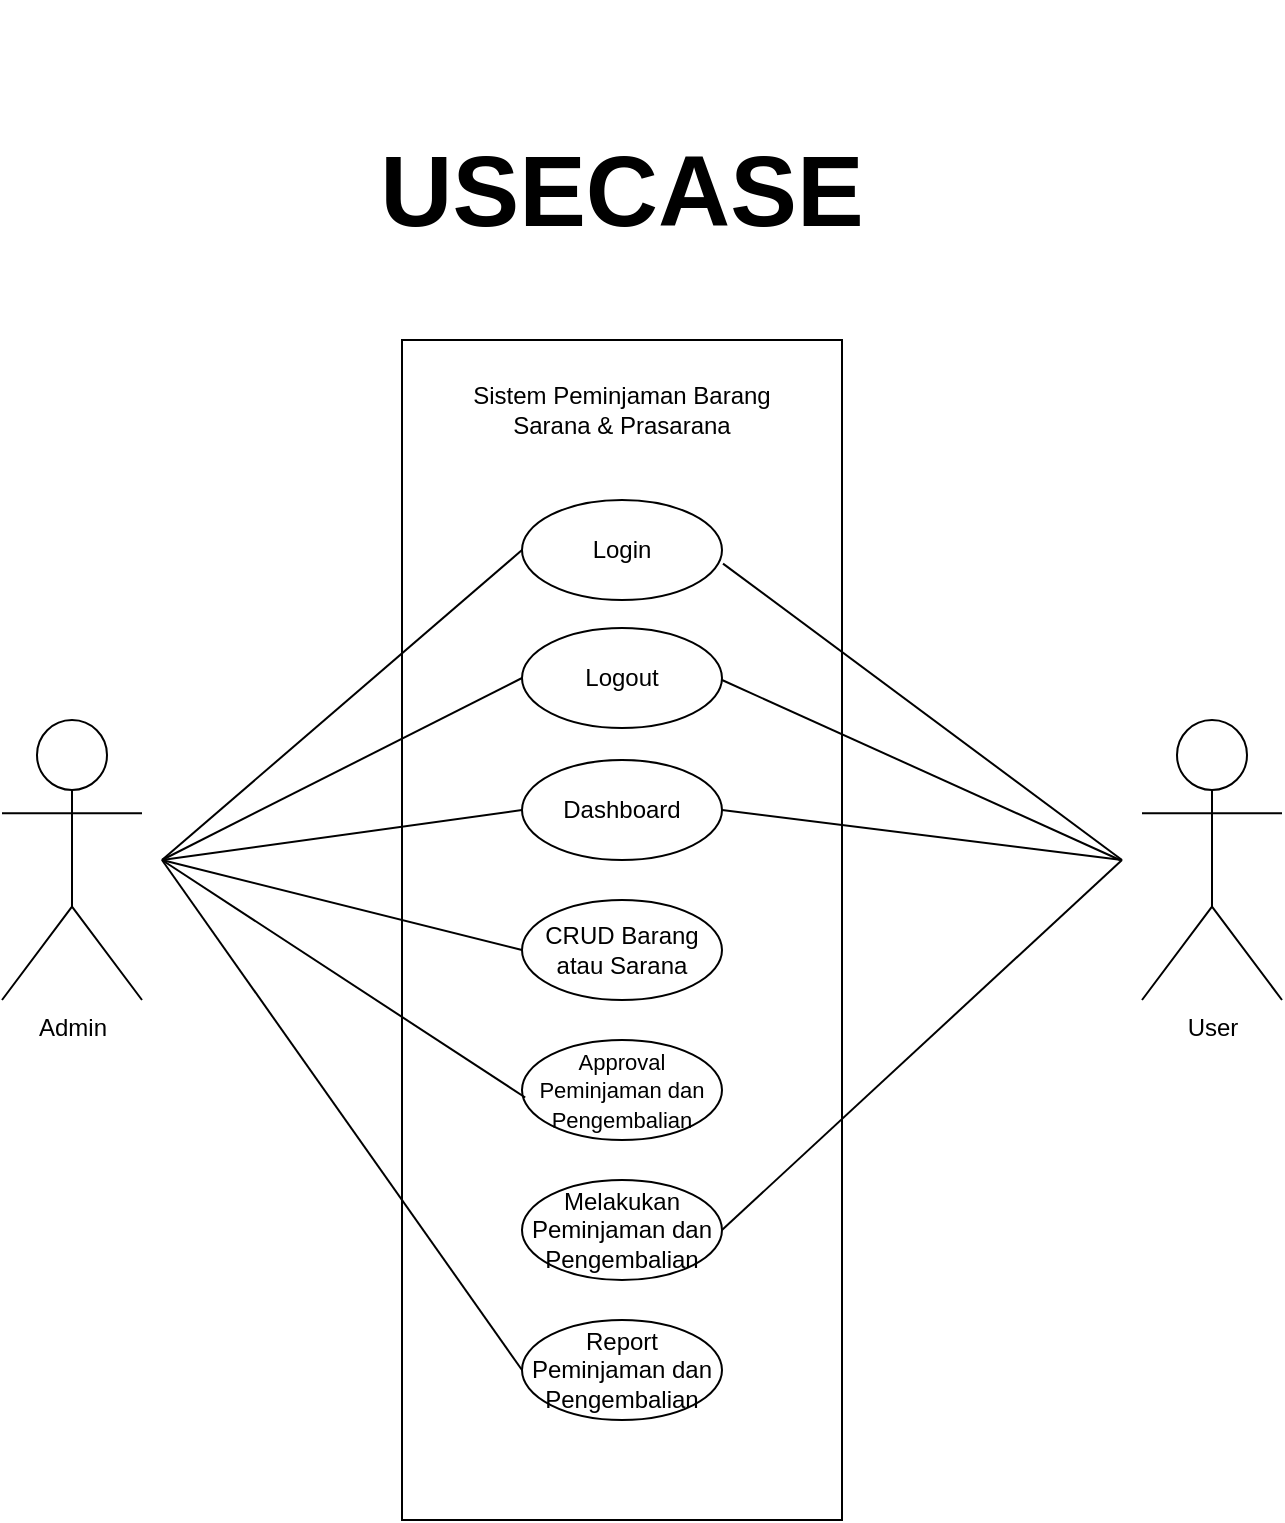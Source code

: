 <mxfile version="27.0.6">
  <diagram name="Page-1" id="htJywXLXoLbZmV3sRL7C">
    <mxGraphModel grid="1" page="1" gridSize="10" guides="1" tooltips="1" connect="1" arrows="1" fold="1" pageScale="1" pageWidth="3000" pageHeight="3000" math="0" shadow="0">
      <root>
        <mxCell id="0" />
        <mxCell id="1" parent="0" />
        <mxCell id="W8iSTeVfT7IdS4T9xsOR-1" value="" style="html=1;whiteSpace=wrap;" vertex="1" parent="1">
          <mxGeometry x="670" y="270" width="220" height="590" as="geometry" />
        </mxCell>
        <mxCell id="W8iSTeVfT7IdS4T9xsOR-2" value="Sistem Peminjaman Barang Sarana &amp;amp; Prasarana" style="text;strokeColor=none;align=center;fillColor=none;html=1;verticalAlign=middle;whiteSpace=wrap;rounded=0;" vertex="1" parent="1">
          <mxGeometry x="700" y="290" width="160" height="30" as="geometry" />
        </mxCell>
        <mxCell id="W8iSTeVfT7IdS4T9xsOR-3" value="Login" style="ellipse;whiteSpace=wrap;html=1;" vertex="1" parent="1">
          <mxGeometry x="730" y="350" width="100" height="50" as="geometry" />
        </mxCell>
        <mxCell id="W8iSTeVfT7IdS4T9xsOR-4" value="Logout" style="ellipse;whiteSpace=wrap;html=1;" vertex="1" parent="1">
          <mxGeometry x="730" y="414" width="100" height="50" as="geometry" />
        </mxCell>
        <mxCell id="W8iSTeVfT7IdS4T9xsOR-5" value="Dashboard" style="ellipse;whiteSpace=wrap;html=1;" vertex="1" parent="1">
          <mxGeometry x="730" y="480" width="100" height="50" as="geometry" />
        </mxCell>
        <mxCell id="W8iSTeVfT7IdS4T9xsOR-6" value="CRUD Barang&lt;div&gt;atau Sarana&lt;/div&gt;" style="ellipse;whiteSpace=wrap;html=1;" vertex="1" parent="1">
          <mxGeometry x="730" y="550" width="100" height="50" as="geometry" />
        </mxCell>
        <mxCell id="W8iSTeVfT7IdS4T9xsOR-7" value="&lt;font style=&quot;font-size: 11px;&quot;&gt;Approval Peminjaman dan Pengembalian&lt;/font&gt;" style="ellipse;whiteSpace=wrap;html=1;" vertex="1" parent="1">
          <mxGeometry x="730" y="620" width="100" height="50" as="geometry" />
        </mxCell>
        <mxCell id="W8iSTeVfT7IdS4T9xsOR-8" value="Melakukan Peminjaman dan Pengembalian" style="ellipse;whiteSpace=wrap;html=1;" vertex="1" parent="1">
          <mxGeometry x="730" y="690" width="100" height="50" as="geometry" />
        </mxCell>
        <mxCell id="W8iSTeVfT7IdS4T9xsOR-9" value="Report Peminjaman dan Pengembalian" style="ellipse;whiteSpace=wrap;html=1;" vertex="1" parent="1">
          <mxGeometry x="730" y="760" width="100" height="50" as="geometry" />
        </mxCell>
        <mxCell id="W8iSTeVfT7IdS4T9xsOR-10" value="User" style="shape=umlActor;verticalLabelPosition=bottom;verticalAlign=top;html=1;" vertex="1" parent="1">
          <mxGeometry x="1040" y="460" width="70" height="140" as="geometry" />
        </mxCell>
        <mxCell id="W8iSTeVfT7IdS4T9xsOR-11" value="Admin" style="shape=umlActor;verticalLabelPosition=bottom;verticalAlign=top;html=1;" vertex="1" parent="1">
          <mxGeometry x="470" y="460" width="70" height="140" as="geometry" />
        </mxCell>
        <mxCell id="W8iSTeVfT7IdS4T9xsOR-12" value="" style="endArrow=none;html=1;rounded=0;entryX=0.5;entryY=1;entryDx=0;entryDy=0;exitX=0;exitY=0.5;exitDx=0;exitDy=0;" edge="1" parent="1" source="W8iSTeVfT7IdS4T9xsOR-3">
          <mxGeometry relative="1" as="geometry">
            <mxPoint x="650" y="700" as="sourcePoint" />
            <mxPoint x="550" y="530" as="targetPoint" />
          </mxGeometry>
        </mxCell>
        <mxCell id="W8iSTeVfT7IdS4T9xsOR-13" value="" style="endArrow=none;html=1;rounded=0;exitX=0;exitY=0.5;exitDx=0;exitDy=0;" edge="1" parent="1" source="W8iSTeVfT7IdS4T9xsOR-4">
          <mxGeometry relative="1" as="geometry">
            <mxPoint x="750" y="540" as="sourcePoint" />
            <mxPoint x="550" y="530" as="targetPoint" />
          </mxGeometry>
        </mxCell>
        <mxCell id="W8iSTeVfT7IdS4T9xsOR-14" value="" style="endArrow=none;html=1;rounded=0;exitX=0;exitY=0.5;exitDx=0;exitDy=0;" edge="1" parent="1" source="W8iSTeVfT7IdS4T9xsOR-5">
          <mxGeometry relative="1" as="geometry">
            <mxPoint x="770" y="550" as="sourcePoint" />
            <mxPoint x="550" y="530" as="targetPoint" />
          </mxGeometry>
        </mxCell>
        <mxCell id="W8iSTeVfT7IdS4T9xsOR-15" value="" style="endArrow=none;html=1;rounded=0;exitX=0;exitY=0.5;exitDx=0;exitDy=0;" edge="1" parent="1" source="W8iSTeVfT7IdS4T9xsOR-6">
          <mxGeometry relative="1" as="geometry">
            <mxPoint x="730" y="640" as="sourcePoint" />
            <mxPoint x="550" y="530" as="targetPoint" />
          </mxGeometry>
        </mxCell>
        <mxCell id="W8iSTeVfT7IdS4T9xsOR-16" value="" style="endArrow=none;html=1;rounded=0;exitX=0.016;exitY=0.575;exitDx=0;exitDy=0;exitPerimeter=0;" edge="1" parent="1" source="W8iSTeVfT7IdS4T9xsOR-7">
          <mxGeometry relative="1" as="geometry">
            <mxPoint x="780" y="670" as="sourcePoint" />
            <mxPoint x="550" y="530" as="targetPoint" />
          </mxGeometry>
        </mxCell>
        <mxCell id="W8iSTeVfT7IdS4T9xsOR-17" value="" style="endArrow=none;html=1;rounded=0;exitX=0;exitY=0.5;exitDx=0;exitDy=0;" edge="1" parent="1" source="W8iSTeVfT7IdS4T9xsOR-9">
          <mxGeometry relative="1" as="geometry">
            <mxPoint x="770" y="690" as="sourcePoint" />
            <mxPoint x="550" y="530" as="targetPoint" />
          </mxGeometry>
        </mxCell>
        <mxCell id="W8iSTeVfT7IdS4T9xsOR-18" value="" style="endArrow=none;html=1;rounded=0;entryX=1.005;entryY=0.636;entryDx=0;entryDy=0;entryPerimeter=0;" edge="1" parent="1" target="W8iSTeVfT7IdS4T9xsOR-3">
          <mxGeometry relative="1" as="geometry">
            <mxPoint x="1030" y="530" as="sourcePoint" />
            <mxPoint x="990" y="665" as="targetPoint" />
          </mxGeometry>
        </mxCell>
        <mxCell id="W8iSTeVfT7IdS4T9xsOR-19" value="" style="endArrow=none;html=1;rounded=0;entryX=1.005;entryY=0.636;entryDx=0;entryDy=0;entryPerimeter=0;" edge="1" parent="1">
          <mxGeometry relative="1" as="geometry">
            <mxPoint x="1029" y="530" as="sourcePoint" />
            <mxPoint x="830" y="440" as="targetPoint" />
          </mxGeometry>
        </mxCell>
        <mxCell id="W8iSTeVfT7IdS4T9xsOR-20" value="" style="endArrow=none;html=1;rounded=0;entryX=1;entryY=0.5;entryDx=0;entryDy=0;" edge="1" parent="1" target="W8iSTeVfT7IdS4T9xsOR-5">
          <mxGeometry relative="1" as="geometry">
            <mxPoint x="1030" y="530" as="sourcePoint" />
            <mxPoint x="830" y="575" as="targetPoint" />
          </mxGeometry>
        </mxCell>
        <mxCell id="W8iSTeVfT7IdS4T9xsOR-21" value="" style="endArrow=none;html=1;rounded=0;entryX=1;entryY=0.5;entryDx=0;entryDy=0;" edge="1" parent="1" target="W8iSTeVfT7IdS4T9xsOR-8">
          <mxGeometry relative="1" as="geometry">
            <mxPoint x="1030" y="530" as="sourcePoint" />
            <mxPoint x="950" y="610" as="targetPoint" />
          </mxGeometry>
        </mxCell>
        <mxCell id="W8iSTeVfT7IdS4T9xsOR-22" value="&lt;span style=&quot;font-size: 50px;&quot;&gt;&lt;b&gt;USECASE&lt;/b&gt;&lt;/span&gt;" style="text;strokeColor=none;align=center;fillColor=none;html=1;verticalAlign=middle;whiteSpace=wrap;rounded=0;" vertex="1" parent="1">
          <mxGeometry x="650" y="100" width="260" height="190" as="geometry" />
        </mxCell>
      </root>
    </mxGraphModel>
  </diagram>
</mxfile>
